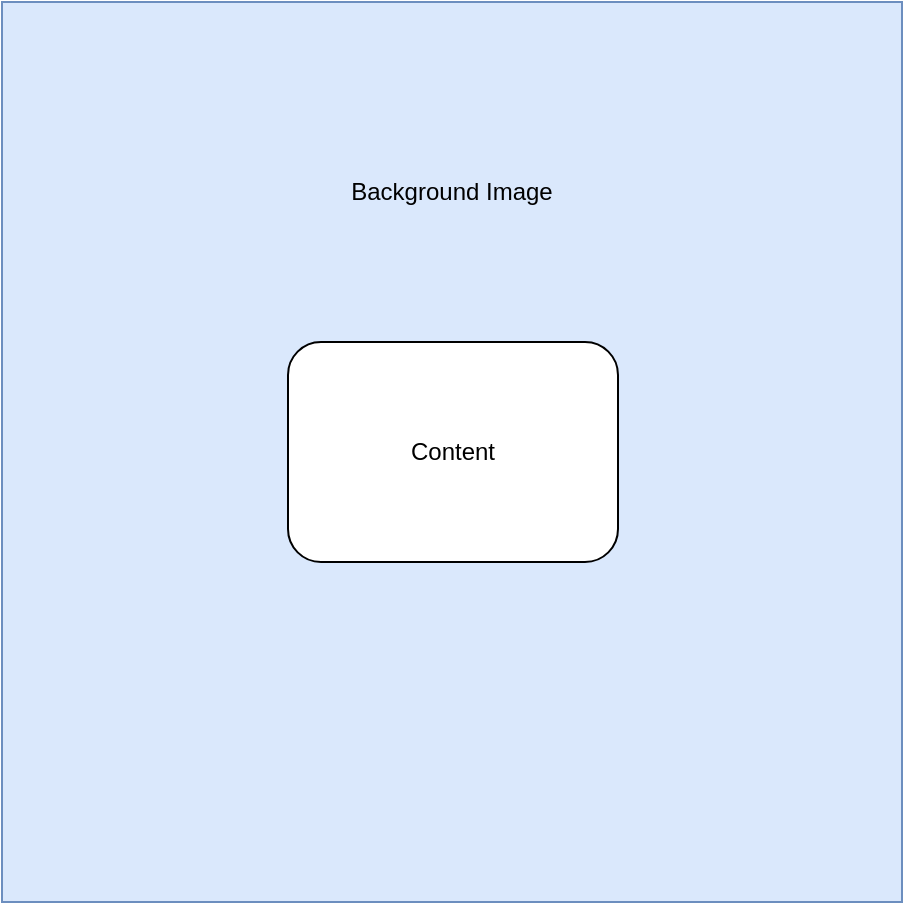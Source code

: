 <mxfile version="13.9.9" type="device" pages="2"><diagram id="r2ZqPD1DHb6rvCIoMWpo" name="top-level"><mxGraphModel dx="1401" dy="835" grid="1" gridSize="10" guides="1" tooltips="1" connect="1" arrows="1" fold="1" page="1" pageScale="1" pageWidth="850" pageHeight="1100" math="0" shadow="0"><root><mxCell id="0"/><mxCell id="1" parent="0"/><mxCell id="PWzbIgvBvXPSsbwXQ2Up-1" value="" style="whiteSpace=wrap;html=1;aspect=fixed;fillColor=#dae8fc;strokeColor=#6c8ebf;" parent="1" vertex="1"><mxGeometry x="200" y="325" width="450" height="450" as="geometry"/></mxCell><mxCell id="PWzbIgvBvXPSsbwXQ2Up-2" value="Content" style="rounded=1;whiteSpace=wrap;html=1;" parent="1" vertex="1"><mxGeometry x="343" y="495" width="165" height="110" as="geometry"/></mxCell><mxCell id="PWzbIgvBvXPSsbwXQ2Up-3" value="Background Image" style="text;html=1;strokeColor=none;fillColor=none;align=center;verticalAlign=middle;whiteSpace=wrap;rounded=0;" parent="1" vertex="1"><mxGeometry x="373" y="410" width="104" height="20" as="geometry"/></mxCell></root></mxGraphModel></diagram><diagram id="QDztBLf6ToQSiNwpGME9" name="content"><mxGraphModel dx="1401" dy="835" grid="1" gridSize="10" guides="1" tooltips="1" connect="1" arrows="1" fold="1" page="1" pageScale="1" pageWidth="850" pageHeight="1100" math="0" shadow="0"><root><mxCell id="bfj1ITQSn1PB8-D_LglA-0"/><mxCell id="bfj1ITQSn1PB8-D_LglA-1" parent="bfj1ITQSn1PB8-D_LglA-0"/><mxCell id="bfj1ITQSn1PB8-D_LglA-2" value="" style="rounded=1;whiteSpace=wrap;html=1;" parent="bfj1ITQSn1PB8-D_LglA-1" vertex="1"><mxGeometry x="145" y="365" width="560" height="370" as="geometry"/></mxCell><mxCell id="bfj1ITQSn1PB8-D_LglA-3" value="&lt;h1&gt;Startships&lt;/h1&gt;&lt;p&gt;&lt;/p&gt;&lt;ul&gt;&lt;li&gt;&lt;pre id=&quot;interactive_output&quot; class=&quot;pre-scrollable&quot;&gt;CR90 corvette&lt;/pre&gt;&lt;/li&gt;&lt;/ul&gt;&lt;p&gt;&lt;/p&gt;" style="text;html=1;strokeColor=none;fillColor=none;spacing=5;spacingTop=-20;whiteSpace=wrap;overflow=hidden;rounded=0;" parent="bfj1ITQSn1PB8-D_LglA-1" vertex="1"><mxGeometry x="190" y="400" width="190" height="240" as="geometry"/></mxCell><mxCell id="bfj1ITQSn1PB8-D_LglA-4" value="&lt;h1&gt;CR90 corvette&lt;/h1&gt;&lt;p&gt;&lt;/p&gt;&lt;ul&gt;&lt;li&gt;CR90 corvette&lt;br&gt;&lt;/li&gt;&lt;li&gt;Corellian Engineering Corporation&lt;br&gt;&lt;/li&gt;&lt;li&gt;30-165&lt;br&gt;&lt;/li&gt;&lt;li&gt;600&lt;/li&gt;&lt;li&gt;A New Hope&lt;br&gt;&lt;/li&gt;&lt;li&gt;Return of the Jedi&lt;br&gt;&lt;/li&gt;&lt;li&gt;Revenge of the Sith&lt;br&gt;&lt;/li&gt;&lt;/ul&gt;&lt;p&gt;&lt;/p&gt;" style="text;html=1;strokeColor=none;fillColor=none;spacing=5;spacingTop=-20;whiteSpace=wrap;overflow=hidden;rounded=0;" parent="bfj1ITQSn1PB8-D_LglA-1" vertex="1"><mxGeometry x="425" y="400" width="190" height="270" as="geometry"/></mxCell><mxCell id="B0Z-FxwFrIP3tlh86834-0" value="Page-1" style="text;html=1;strokeColor=none;fillColor=none;align=center;verticalAlign=middle;whiteSpace=wrap;rounded=0;fontColor=#FFB570;" vertex="1" parent="bfj1ITQSn1PB8-D_LglA-1"><mxGeometry x="265" y="670" width="45" height="20" as="geometry"/></mxCell><mxCell id="B0Z-FxwFrIP3tlh86834-1" value="Prev" style="text;html=1;strokeColor=none;fillColor=none;align=center;verticalAlign=middle;whiteSpace=wrap;rounded=0;fontColor=#FFB570;" vertex="1" parent="bfj1ITQSn1PB8-D_LglA-1"><mxGeometry x="210" y="670" width="40" height="20" as="geometry"/></mxCell><mxCell id="B0Z-FxwFrIP3tlh86834-2" value="Next" style="text;html=1;strokeColor=none;fillColor=none;align=center;verticalAlign=middle;whiteSpace=wrap;rounded=0;fontColor=#FFB570;" vertex="1" parent="bfj1ITQSn1PB8-D_LglA-1"><mxGeometry x="320" y="670" width="40" height="20" as="geometry"/></mxCell></root></mxGraphModel></diagram></mxfile>